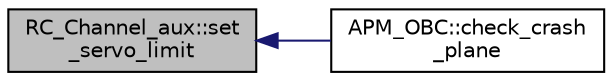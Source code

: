 digraph "RC_Channel_aux::set_servo_limit"
{
 // INTERACTIVE_SVG=YES
  edge [fontname="Helvetica",fontsize="10",labelfontname="Helvetica",labelfontsize="10"];
  node [fontname="Helvetica",fontsize="10",shape=record];
  rankdir="LR";
  Node1 [label="RC_Channel_aux::set\l_servo_limit",height=0.2,width=0.4,color="black", fillcolor="grey75", style="filled" fontcolor="black"];
  Node1 -> Node2 [dir="back",color="midnightblue",fontsize="10",style="solid",fontname="Helvetica"];
  Node2 [label="APM_OBC::check_crash\l_plane",height=0.2,width=0.4,color="black", fillcolor="white", style="filled",URL="$classAPM__OBC.html#acfedfcd0f28b1d53b722766e321b534e"];
}
